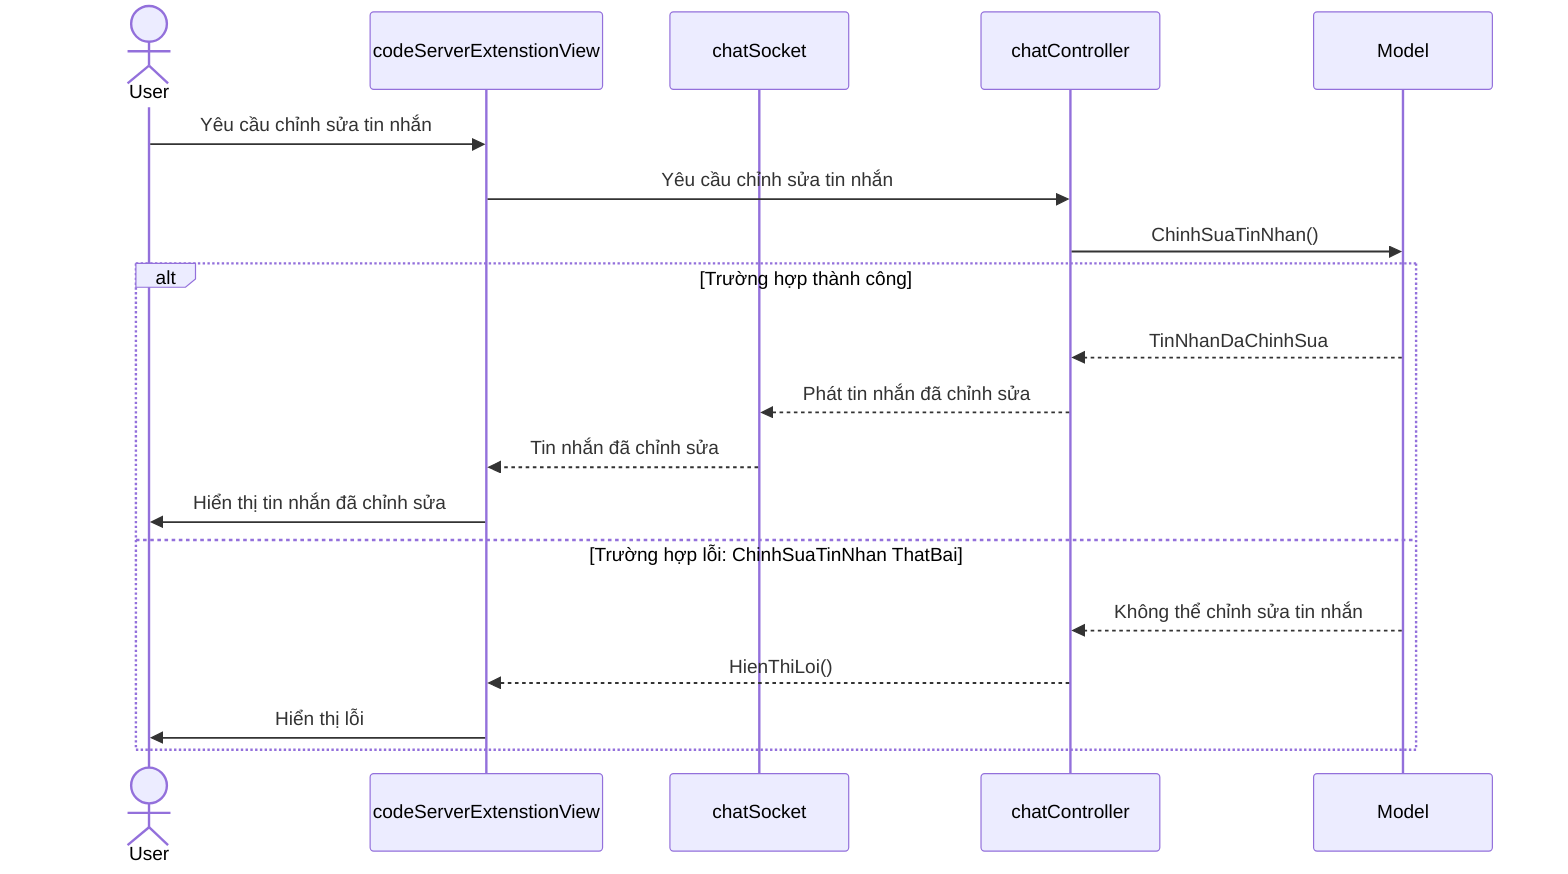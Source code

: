 sequenceDiagram
    Actor User
    participant codeServerExtenstionView
    participant chatSocket
    participant chatController
    participant Model

    User->>codeServerExtenstionView: Yêu cầu chỉnh sửa tin nhắn
    codeServerExtenstionView->>chatController: Yêu cầu chỉnh sửa tin nhắn
    chatController->>Model: ChinhSuaTinNhan()
    alt Trường hợp thành công
        Model-->>chatController: TinNhanDaChinhSua
        chatController-->>chatSocket: Phát tin nhắn đã chỉnh sửa
        chatSocket-->>codeServerExtenstionView: Tin nhắn đã chỉnh sửa
        codeServerExtenstionView->>User: Hiển thị tin nhắn đã chỉnh sửa
    else Trường hợp lỗi: ChinhSuaTinNhan ThatBai
        Model-->>chatController: Không thể chỉnh sửa tin nhắn
        chatController-->>codeServerExtenstionView: HienThiLoi()
        codeServerExtenstionView->>User: Hiển thị lỗi
    end